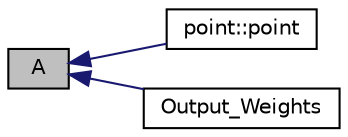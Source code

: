digraph "A"
{
  edge [fontname="Helvetica",fontsize="10",labelfontname="Helvetica",labelfontsize="10"];
  node [fontname="Helvetica",fontsize="10",shape=record];
  rankdir="LR";
  Node1 [label="A",height=0.2,width=0.4,color="black", fillcolor="grey75", style="filled", fontcolor="black"];
  Node1 -> Node2 [dir="back",color="midnightblue",fontsize="10",style="solid"];
  Node2 [label="point::point",height=0.2,width=0.4,color="black", fillcolor="white", style="filled",URL="$classpoint.html#a35a81eb47d874ab0ad36577aad5fc464"];
  Node1 -> Node3 [dir="back",color="midnightblue",fontsize="10",style="solid"];
  Node3 [label="Output_Weights",height=0.2,width=0.4,color="black", fillcolor="white", style="filled",URL="$_data___generation___unit___test_8cpp.html#a6aea2ec580dabdeff7cb3738f95dc4c8"];
}
